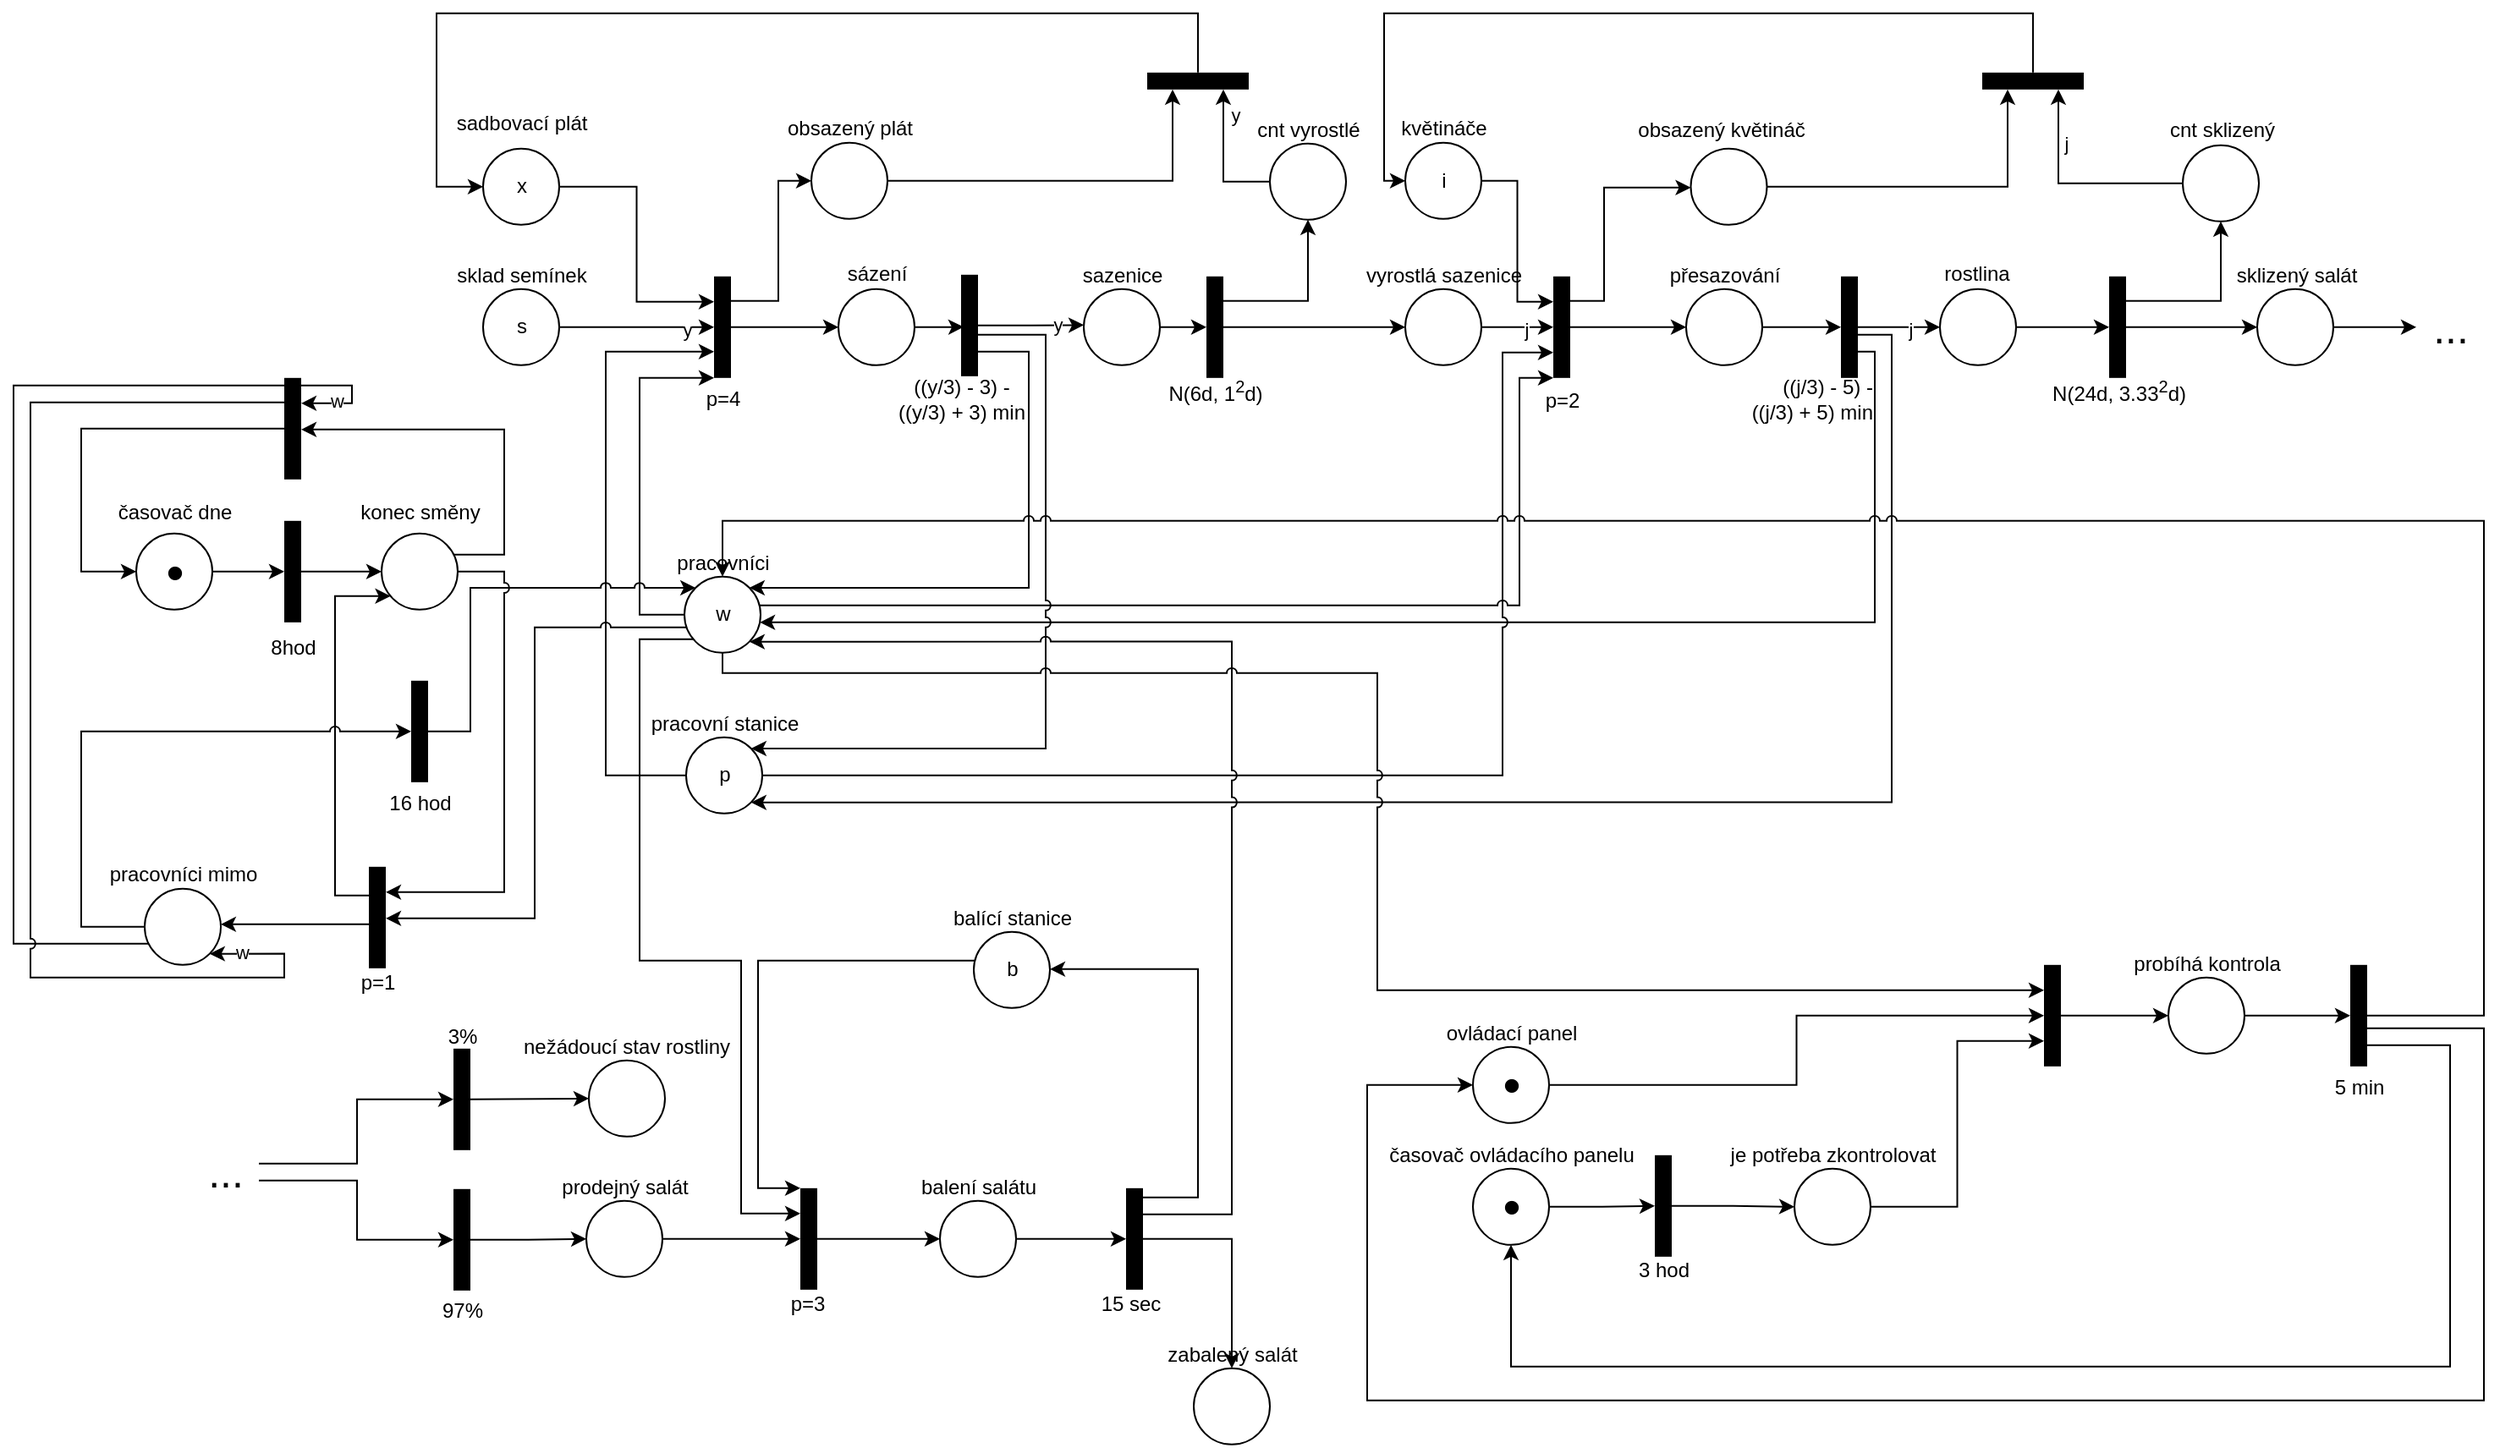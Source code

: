 <mxfile version="24.7.17">
  <diagram name="Page-1" id="SlOQxHc1ZeIWnJ3YO5iF">
    <mxGraphModel dx="1434" dy="844" grid="1" gridSize="10" guides="1" tooltips="1" connect="1" arrows="1" fold="1" page="1" pageScale="1" pageWidth="827" pageHeight="1169" math="0" shadow="0">
      <root>
        <mxCell id="0" />
        <mxCell id="1" parent="0" />
        <mxCell id="0iJL2fDYfF9RaZBV5AV_-18" style="edgeStyle=orthogonalEdgeStyle;rounded=0;orthogonalLoop=1;jettySize=auto;html=1;entryX=0;entryY=0.5;entryDx=0;entryDy=0;" parent="1" source="9cqDlCr2pAgiw4tXtKMy-4" target="0iJL2fDYfF9RaZBV5AV_-17" edge="1">
          <mxGeometry relative="1" as="geometry" />
        </mxCell>
        <mxCell id="0iJL2fDYfF9RaZBV5AV_-23" value="y" style="edgeLabel;html=1;align=center;verticalAlign=middle;resizable=0;points=[];" parent="0iJL2fDYfF9RaZBV5AV_-18" vertex="1" connectable="0">
          <mxGeometry x="-0.13" y="1" relative="1" as="geometry">
            <mxPoint x="35" y="2" as="offset" />
          </mxGeometry>
        </mxCell>
        <mxCell id="vZztJzxUSOSGPUS0iBEc-10" style="edgeStyle=orthogonalEdgeStyle;rounded=0;orthogonalLoop=1;jettySize=auto;html=1;entryX=0;entryY=0.5;entryDx=0;entryDy=0;" parent="1" source="0iJL2fDYfF9RaZBV5AV_-17" target="vZztJzxUSOSGPUS0iBEc-8" edge="1">
          <mxGeometry relative="1" as="geometry">
            <Array as="points">
              <mxPoint x="542" y="331.91" />
              <mxPoint x="542" y="260.91" />
            </Array>
          </mxGeometry>
        </mxCell>
        <mxCell id="5as_wL8MJanAbzhbl14y-26" style="edgeStyle=orthogonalEdgeStyle;rounded=0;orthogonalLoop=1;jettySize=auto;html=1;" parent="1" source="0iJL2fDYfF9RaZBV5AV_-17" target="5as_wL8MJanAbzhbl14y-20" edge="1">
          <mxGeometry relative="1" as="geometry" />
        </mxCell>
        <mxCell id="0iJL2fDYfF9RaZBV5AV_-17" value="" style="rounded=0;whiteSpace=wrap;html=1;strokeColor=none;fillColor=#000000;" parent="1" vertex="1">
          <mxGeometry x="504.0" y="317.41" width="10" height="60" as="geometry" />
        </mxCell>
        <mxCell id="0iJL2fDYfF9RaZBV5AV_-24" style="edgeStyle=orthogonalEdgeStyle;rounded=0;orthogonalLoop=1;jettySize=auto;html=1;entryX=0;entryY=0.25;entryDx=0;entryDy=0;" parent="1" source="0iJL2fDYfF9RaZBV5AV_-21" target="0iJL2fDYfF9RaZBV5AV_-17" edge="1">
          <mxGeometry relative="1" as="geometry" />
        </mxCell>
        <mxCell id="0iJL2fDYfF9RaZBV5AV_-36" style="edgeStyle=orthogonalEdgeStyle;rounded=0;orthogonalLoop=1;jettySize=auto;html=1;entryX=0;entryY=0.5;entryDx=0;entryDy=0;" parent="1" source="0iJL2fDYfF9RaZBV5AV_-31" target="0iJL2fDYfF9RaZBV5AV_-35" edge="1">
          <mxGeometry relative="1" as="geometry" />
        </mxCell>
        <mxCell id="vZztJzxUSOSGPUS0iBEc-70" style="edgeStyle=orthogonalEdgeStyle;rounded=0;orthogonalLoop=1;jettySize=auto;html=1;entryX=0.5;entryY=1;entryDx=0;entryDy=0;" parent="1" source="0iJL2fDYfF9RaZBV5AV_-31" target="vZztJzxUSOSGPUS0iBEc-66" edge="1">
          <mxGeometry relative="1" as="geometry">
            <Array as="points">
              <mxPoint x="855" y="331.91" />
            </Array>
          </mxGeometry>
        </mxCell>
        <mxCell id="0iJL2fDYfF9RaZBV5AV_-31" value="" style="rounded=0;whiteSpace=wrap;html=1;strokeColor=none;fillColor=#000000;" parent="1" vertex="1">
          <mxGeometry x="795" y="317.41" width="10" height="60" as="geometry" />
        </mxCell>
        <mxCell id="0iJL2fDYfF9RaZBV5AV_-34" value="N(6d, 1&lt;sup&gt;2&lt;/sup&gt;d)" style="text;html=1;align=center;verticalAlign=middle;resizable=0;points=[];autosize=1;strokeColor=none;fillColor=none;" parent="1" vertex="1">
          <mxGeometry x="760" y="369.91" width="80" height="30" as="geometry" />
        </mxCell>
        <mxCell id="0iJL2fDYfF9RaZBV5AV_-39" style="edgeStyle=orthogonalEdgeStyle;rounded=0;orthogonalLoop=1;jettySize=auto;html=1;entryX=0;entryY=0.5;entryDx=0;entryDy=0;" parent="1" source="0iJL2fDYfF9RaZBV5AV_-35" target="0iJL2fDYfF9RaZBV5AV_-38" edge="1">
          <mxGeometry relative="1" as="geometry" />
        </mxCell>
        <mxCell id="vZztJzxUSOSGPUS0iBEc-75" value="j" style="edgeLabel;html=1;align=center;verticalAlign=middle;resizable=0;points=[];" parent="0iJL2fDYfF9RaZBV5AV_-39" vertex="1" connectable="0">
          <mxGeometry x="0.142" y="2" relative="1" as="geometry">
            <mxPoint x="2" y="3" as="offset" />
          </mxGeometry>
        </mxCell>
        <mxCell id="5as_wL8MJanAbzhbl14y-39" style="edgeStyle=orthogonalEdgeStyle;rounded=0;orthogonalLoop=1;jettySize=auto;html=1;" parent="1" source="0iJL2fDYfF9RaZBV5AV_-38" target="vZztJzxUSOSGPUS0iBEc-39" edge="1">
          <mxGeometry relative="1" as="geometry">
            <Array as="points">
              <mxPoint x="1030" y="331.91" />
              <mxPoint x="1030" y="264.91" />
            </Array>
          </mxGeometry>
        </mxCell>
        <mxCell id="5as_wL8MJanAbzhbl14y-41" style="edgeStyle=orthogonalEdgeStyle;rounded=0;orthogonalLoop=1;jettySize=auto;html=1;" parent="1" source="0iJL2fDYfF9RaZBV5AV_-38" target="5as_wL8MJanAbzhbl14y-37" edge="1">
          <mxGeometry relative="1" as="geometry" />
        </mxCell>
        <mxCell id="0iJL2fDYfF9RaZBV5AV_-38" value="" style="rounded=0;whiteSpace=wrap;html=1;strokeColor=none;fillColor=#000000;" parent="1" vertex="1">
          <mxGeometry x="1000" y="317.41" width="10" height="60" as="geometry" />
        </mxCell>
        <mxCell id="0iJL2fDYfF9RaZBV5AV_-42" style="edgeStyle=orthogonalEdgeStyle;rounded=0;orthogonalLoop=1;jettySize=auto;html=1;entryX=0;entryY=0.25;entryDx=0;entryDy=0;" parent="1" source="0iJL2fDYfF9RaZBV5AV_-40" target="0iJL2fDYfF9RaZBV5AV_-38" edge="1">
          <mxGeometry relative="1" as="geometry" />
        </mxCell>
        <mxCell id="0iJL2fDYfF9RaZBV5AV_-56" value="" style="group" parent="1" vertex="1" connectable="0">
          <mxGeometry x="900" y="215.41" width="70" height="68" as="geometry" />
        </mxCell>
        <mxCell id="0iJL2fDYfF9RaZBV5AV_-40" value="i" style="ellipse;whiteSpace=wrap;html=1;aspect=fixed;" parent="0iJL2fDYfF9RaZBV5AV_-56" vertex="1">
          <mxGeometry x="12.5" y="23" width="45" height="45" as="geometry" />
        </mxCell>
        <mxCell id="0iJL2fDYfF9RaZBV5AV_-41" value="květináče" style="text;html=1;align=center;verticalAlign=middle;resizable=0;points=[];autosize=1;strokeColor=none;fillColor=none;" parent="0iJL2fDYfF9RaZBV5AV_-56" vertex="1">
          <mxGeometry width="70" height="30" as="geometry" />
        </mxCell>
        <mxCell id="0iJL2fDYfF9RaZBV5AV_-60" value="" style="group" parent="1" vertex="1" connectable="0">
          <mxGeometry x="325" y="301.91" width="130" height="68" as="geometry" />
        </mxCell>
        <mxCell id="9cqDlCr2pAgiw4tXtKMy-4" value="s" style="ellipse;whiteSpace=wrap;html=1;aspect=fixed;" parent="0iJL2fDYfF9RaZBV5AV_-60" vertex="1">
          <mxGeometry x="42.5" y="23" width="45" height="45" as="geometry" />
        </mxCell>
        <mxCell id="0iJL2fDYfF9RaZBV5AV_-15" value="sklad semínek" style="text;html=1;align=center;verticalAlign=middle;resizable=0;points=[];autosize=1;strokeColor=none;fillColor=none;" parent="0iJL2fDYfF9RaZBV5AV_-60" vertex="1">
          <mxGeometry x="15" width="100" height="30" as="geometry" />
        </mxCell>
        <mxCell id="0iJL2fDYfF9RaZBV5AV_-61" value="" style="group" parent="1" vertex="1" connectable="0">
          <mxGeometry x="340" y="211.91" width="100" height="75" as="geometry" />
        </mxCell>
        <mxCell id="0iJL2fDYfF9RaZBV5AV_-21" value="x" style="ellipse;whiteSpace=wrap;html=1;aspect=fixed;" parent="0iJL2fDYfF9RaZBV5AV_-61" vertex="1">
          <mxGeometry x="27.5" y="30" width="45" height="45" as="geometry" />
        </mxCell>
        <mxCell id="0iJL2fDYfF9RaZBV5AV_-22" value="sadbovací plát" style="text;html=1;align=center;verticalAlign=middle;resizable=0;points=[];autosize=1;strokeColor=none;fillColor=none;" parent="0iJL2fDYfF9RaZBV5AV_-61" vertex="1">
          <mxGeometry width="100" height="30" as="geometry" />
        </mxCell>
        <mxCell id="vZztJzxUSOSGPUS0iBEc-7" value="" style="group" parent="1" vertex="1" connectable="0">
          <mxGeometry x="549" y="215.41" width="85" height="68" as="geometry" />
        </mxCell>
        <mxCell id="vZztJzxUSOSGPUS0iBEc-8" value="" style="ellipse;whiteSpace=wrap;html=1;aspect=fixed;" parent="vZztJzxUSOSGPUS0iBEc-7" vertex="1">
          <mxGeometry x="12.5" y="23" width="45" height="45" as="geometry" />
        </mxCell>
        <mxCell id="vZztJzxUSOSGPUS0iBEc-9" value="obsazený plát" style="text;html=1;align=center;verticalAlign=middle;resizable=0;points=[];autosize=1;strokeColor=none;fillColor=none;" parent="vZztJzxUSOSGPUS0iBEc-7" vertex="1">
          <mxGeometry x="-15" width="100" height="30" as="geometry" />
        </mxCell>
        <mxCell id="vZztJzxUSOSGPUS0iBEc-34" style="edgeStyle=orthogonalEdgeStyle;rounded=0;orthogonalLoop=1;jettySize=auto;html=1;entryX=0;entryY=0.5;entryDx=0;entryDy=0;" parent="1" source="vZztJzxUSOSGPUS0iBEc-21" target="0iJL2fDYfF9RaZBV5AV_-21" edge="1">
          <mxGeometry relative="1" as="geometry">
            <Array as="points">
              <mxPoint x="790" y="161.91" />
              <mxPoint x="340" y="161.91" />
              <mxPoint x="340" y="264.91" />
            </Array>
          </mxGeometry>
        </mxCell>
        <mxCell id="vZztJzxUSOSGPUS0iBEc-22" style="edgeStyle=orthogonalEdgeStyle;rounded=0;orthogonalLoop=1;jettySize=auto;html=1;entryX=1;entryY=0.75;entryDx=0;entryDy=0;" parent="1" source="vZztJzxUSOSGPUS0iBEc-8" target="vZztJzxUSOSGPUS0iBEc-21" edge="1">
          <mxGeometry relative="1" as="geometry" />
        </mxCell>
        <mxCell id="vZztJzxUSOSGPUS0iBEc-41" value="" style="group" parent="1" vertex="1" connectable="0">
          <mxGeometry x="1030" y="216.41" width="140" height="70.5" as="geometry" />
        </mxCell>
        <mxCell id="vZztJzxUSOSGPUS0iBEc-40" value="obsazený květináč" style="text;html=1;align=center;verticalAlign=middle;resizable=0;points=[];autosize=1;strokeColor=none;fillColor=none;" parent="vZztJzxUSOSGPUS0iBEc-41" vertex="1">
          <mxGeometry x="8.667" width="120" height="30" as="geometry" />
        </mxCell>
        <mxCell id="vZztJzxUSOSGPUS0iBEc-39" value="" style="ellipse;whiteSpace=wrap;html=1;aspect=fixed;" parent="vZztJzxUSOSGPUS0iBEc-41" vertex="1">
          <mxGeometry x="51.252" y="25.5" width="45" height="45" as="geometry" />
        </mxCell>
        <mxCell id="5as_wL8MJanAbzhbl14y-35" style="edgeStyle=orthogonalEdgeStyle;rounded=0;orthogonalLoop=1;jettySize=auto;html=1;" parent="1" source="vZztJzxUSOSGPUS0iBEc-43" target="0iJL2fDYfF9RaZBV5AV_-40" edge="1">
          <mxGeometry relative="1" as="geometry">
            <Array as="points">
              <mxPoint x="1283" y="161.91" />
              <mxPoint x="900" y="161.91" />
              <mxPoint x="900" y="260.91" />
            </Array>
          </mxGeometry>
        </mxCell>
        <mxCell id="vZztJzxUSOSGPUS0iBEc-43" value="" style="rounded=0;whiteSpace=wrap;html=1;strokeColor=none;fillColor=#000000;rotation=90;" parent="1" vertex="1">
          <mxGeometry x="1278.5" y="171.91" width="10" height="60" as="geometry" />
        </mxCell>
        <mxCell id="vZztJzxUSOSGPUS0iBEc-44" style="edgeStyle=orthogonalEdgeStyle;rounded=0;orthogonalLoop=1;jettySize=auto;html=1;entryX=1;entryY=0.75;entryDx=0;entryDy=0;" parent="1" source="vZztJzxUSOSGPUS0iBEc-39" target="vZztJzxUSOSGPUS0iBEc-43" edge="1">
          <mxGeometry relative="1" as="geometry" />
        </mxCell>
        <mxCell id="vZztJzxUSOSGPUS0iBEc-57" style="edgeStyle=orthogonalEdgeStyle;rounded=0;orthogonalLoop=1;jettySize=auto;html=1;entryX=1;entryY=0.25;entryDx=0;entryDy=0;" parent="1" source="vZztJzxUSOSGPUS0iBEc-54" target="vZztJzxUSOSGPUS0iBEc-43" edge="1">
          <mxGeometry relative="1" as="geometry" />
        </mxCell>
        <mxCell id="vZztJzxUSOSGPUS0iBEc-76" value="j" style="edgeLabel;html=1;align=center;verticalAlign=middle;resizable=0;points=[];" parent="vZztJzxUSOSGPUS0iBEc-57" vertex="1" connectable="0">
          <mxGeometry x="0.478" y="-1" relative="1" as="geometry">
            <mxPoint x="3" y="-2" as="offset" />
          </mxGeometry>
        </mxCell>
        <mxCell id="vZztJzxUSOSGPUS0iBEc-60" value="" style="group" parent="1" vertex="1" connectable="0">
          <mxGeometry x="620" y="185.41" width="90" height="35" as="geometry" />
        </mxCell>
        <mxCell id="vZztJzxUSOSGPUS0iBEc-21" value="" style="rounded=0;whiteSpace=wrap;html=1;strokeColor=none;fillColor=#000000;rotation=90;" parent="vZztJzxUSOSGPUS0iBEc-60" vertex="1">
          <mxGeometry x="165" y="-13.5" width="10" height="60" as="geometry" />
        </mxCell>
        <mxCell id="vZztJzxUSOSGPUS0iBEc-65" value="" style="group" parent="1" vertex="1" connectable="0">
          <mxGeometry x="820" y="215.91" width="85" height="68" as="geometry" />
        </mxCell>
        <mxCell id="vZztJzxUSOSGPUS0iBEc-66" value="" style="ellipse;whiteSpace=wrap;html=1;aspect=fixed;" parent="vZztJzxUSOSGPUS0iBEc-65" vertex="1">
          <mxGeometry x="12.5" y="23" width="45" height="45" as="geometry" />
        </mxCell>
        <mxCell id="vZztJzxUSOSGPUS0iBEc-67" value="cnt vyrostlé" style="text;html=1;align=center;verticalAlign=middle;resizable=0;points=[];autosize=1;strokeColor=none;fillColor=none;" parent="vZztJzxUSOSGPUS0iBEc-65" vertex="1">
          <mxGeometry x="-5" width="80" height="30" as="geometry" />
        </mxCell>
        <mxCell id="vZztJzxUSOSGPUS0iBEc-71" style="edgeStyle=orthogonalEdgeStyle;rounded=0;orthogonalLoop=1;jettySize=auto;html=1;entryX=1;entryY=0.25;entryDx=0;entryDy=0;" parent="1" source="vZztJzxUSOSGPUS0iBEc-66" target="vZztJzxUSOSGPUS0iBEc-21" edge="1">
          <mxGeometry relative="1" as="geometry" />
        </mxCell>
        <mxCell id="vZztJzxUSOSGPUS0iBEc-72" value="y" style="edgeLabel;html=1;align=center;verticalAlign=middle;resizable=0;points=[];" parent="vZztJzxUSOSGPUS0iBEc-71" vertex="1" connectable="0">
          <mxGeometry x="0.582" relative="1" as="geometry">
            <mxPoint x="7" y="-2" as="offset" />
          </mxGeometry>
        </mxCell>
        <mxCell id="5as_wL8MJanAbzhbl14y-1" value="" style="group" parent="1" vertex="1" connectable="0">
          <mxGeometry x="469" y="471.91" width="80" height="68" as="geometry" />
        </mxCell>
        <mxCell id="5as_wL8MJanAbzhbl14y-2" value="w" style="ellipse;whiteSpace=wrap;html=1;aspect=fixed;" parent="5as_wL8MJanAbzhbl14y-1" vertex="1">
          <mxGeometry x="17.5" y="23" width="45" height="45" as="geometry" />
        </mxCell>
        <mxCell id="5as_wL8MJanAbzhbl14y-3" value="pracovníci" style="text;html=1;align=center;verticalAlign=middle;resizable=0;points=[];autosize=1;strokeColor=none;fillColor=none;" parent="5as_wL8MJanAbzhbl14y-1" vertex="1">
          <mxGeometry width="80" height="30" as="geometry" />
        </mxCell>
        <mxCell id="5as_wL8MJanAbzhbl14y-6" value="p=2" style="text;html=1;align=center;verticalAlign=middle;resizable=0;points=[];autosize=1;strokeColor=none;fillColor=none;" parent="1" vertex="1">
          <mxGeometry x="985" y="375.91" width="40" height="30" as="geometry" />
        </mxCell>
        <mxCell id="5as_wL8MJanAbzhbl14y-15" value="" style="group" parent="1" vertex="1" connectable="0">
          <mxGeometry x="710" y="301.91" width="85" height="68" as="geometry" />
        </mxCell>
        <mxCell id="5as_wL8MJanAbzhbl14y-16" value="" style="ellipse;whiteSpace=wrap;html=1;aspect=fixed;" parent="5as_wL8MJanAbzhbl14y-15" vertex="1">
          <mxGeometry x="12.5" y="23" width="45" height="45" as="geometry" />
        </mxCell>
        <mxCell id="5as_wL8MJanAbzhbl14y-17" value="sazenice" style="text;html=1;align=center;verticalAlign=middle;resizable=0;points=[];autosize=1;strokeColor=none;fillColor=none;" parent="5as_wL8MJanAbzhbl14y-15" vertex="1">
          <mxGeometry width="70" height="30" as="geometry" />
        </mxCell>
        <mxCell id="5as_wL8MJanAbzhbl14y-18" style="edgeStyle=orthogonalEdgeStyle;rounded=0;orthogonalLoop=1;jettySize=auto;html=1;" parent="1" source="5as_wL8MJanAbzhbl14y-16" target="0iJL2fDYfF9RaZBV5AV_-31" edge="1">
          <mxGeometry relative="1" as="geometry" />
        </mxCell>
        <mxCell id="5as_wL8MJanAbzhbl14y-27" style="edgeStyle=orthogonalEdgeStyle;rounded=0;orthogonalLoop=1;jettySize=auto;html=1;entryX=1;entryY=0;entryDx=0;entryDy=0;jumpStyle=arc;" parent="1" source="5as_wL8MJanAbzhbl14y-22" target="5as_wL8MJanAbzhbl14y-2" edge="1">
          <mxGeometry relative="1" as="geometry">
            <Array as="points">
              <mxPoint x="690" y="361.91" />
              <mxPoint x="690" y="501.91" />
            </Array>
          </mxGeometry>
        </mxCell>
        <mxCell id="5as_wL8MJanAbzhbl14y-29" style="edgeStyle=orthogonalEdgeStyle;rounded=0;orthogonalLoop=1;jettySize=auto;html=1;entryX=0.001;entryY=0.472;entryDx=0;entryDy=0;entryPerimeter=0;" parent="1" source="5as_wL8MJanAbzhbl14y-22" target="5as_wL8MJanAbzhbl14y-16" edge="1">
          <mxGeometry relative="1" as="geometry" />
        </mxCell>
        <mxCell id="5as_wL8MJanAbzhbl14y-32" value="y" style="edgeLabel;html=1;align=center;verticalAlign=middle;resizable=0;points=[];" parent="5as_wL8MJanAbzhbl14y-29" vertex="1" connectable="0">
          <mxGeometry x="0.238" relative="1" as="geometry">
            <mxPoint x="8" as="offset" />
          </mxGeometry>
        </mxCell>
        <mxCell id="0iJL2fDYfF9RaZBV5AV_-52" style="edgeStyle=orthogonalEdgeStyle;rounded=0;orthogonalLoop=1;jettySize=auto;html=1;entryX=0;entryY=0.5;entryDx=0;entryDy=0;" parent="1" source="0iJL2fDYfF9RaZBV5AV_-45" target="0iJL2fDYfF9RaZBV5AV_-50" edge="1">
          <mxGeometry relative="1" as="geometry" />
        </mxCell>
        <mxCell id="0iJL2fDYfF9RaZBV5AV_-53" style="edgeStyle=orthogonalEdgeStyle;rounded=0;orthogonalLoop=1;jettySize=auto;html=1;entryX=0;entryY=0.5;entryDx=0;entryDy=0;" parent="1" source="0iJL2fDYfF9RaZBV5AV_-50" target="0iJL2fDYfF9RaZBV5AV_-49" edge="1">
          <mxGeometry relative="1" as="geometry" />
        </mxCell>
        <mxCell id="vZztJzxUSOSGPUS0iBEc-73" style="edgeStyle=orthogonalEdgeStyle;rounded=0;orthogonalLoop=1;jettySize=auto;html=1;" parent="1" source="0iJL2fDYfF9RaZBV5AV_-50" target="vZztJzxUSOSGPUS0iBEc-54" edge="1">
          <mxGeometry relative="1" as="geometry">
            <Array as="points">
              <mxPoint x="1394.5" y="331.91" />
            </Array>
          </mxGeometry>
        </mxCell>
        <mxCell id="0iJL2fDYfF9RaZBV5AV_-50" value="" style="rounded=0;whiteSpace=wrap;html=1;strokeColor=none;fillColor=#000000;" parent="1" vertex="1">
          <mxGeometry x="1328.5" y="317.41" width="10" height="60" as="geometry" />
        </mxCell>
        <mxCell id="0iJL2fDYfF9RaZBV5AV_-54" value="N(24d, 3.33&lt;sup&gt;2&lt;/sup&gt;d)" style="text;html=1;align=center;verticalAlign=middle;resizable=0;points=[];autosize=1;strokeColor=none;fillColor=none;" parent="1" vertex="1">
          <mxGeometry x="1283.5" y="369.91" width="100" height="30" as="geometry" />
        </mxCell>
        <mxCell id="0iJL2fDYfF9RaZBV5AV_-57" value="" style="group" parent="1" vertex="1" connectable="0">
          <mxGeometry x="1220" y="300.91" width="60" height="69" as="geometry" />
        </mxCell>
        <mxCell id="0iJL2fDYfF9RaZBV5AV_-45" value="" style="ellipse;whiteSpace=wrap;html=1;aspect=fixed;" parent="0iJL2fDYfF9RaZBV5AV_-57" vertex="1">
          <mxGeometry x="8.5" y="24" width="45" height="45" as="geometry" />
        </mxCell>
        <mxCell id="0iJL2fDYfF9RaZBV5AV_-48" value="rostlina" style="text;html=1;align=center;verticalAlign=middle;resizable=0;points=[];autosize=1;strokeColor=none;fillColor=none;" parent="0iJL2fDYfF9RaZBV5AV_-57" vertex="1">
          <mxGeometry width="60" height="30" as="geometry" />
        </mxCell>
        <mxCell id="0iJL2fDYfF9RaZBV5AV_-58" value="" style="group" parent="1" vertex="1" connectable="0">
          <mxGeometry x="1398.5" y="301.91" width="85" height="68" as="geometry" />
        </mxCell>
        <mxCell id="5as_wL8MJanAbzhbl14y-62" style="edgeStyle=orthogonalEdgeStyle;rounded=0;orthogonalLoop=1;jettySize=auto;html=1;" parent="0iJL2fDYfF9RaZBV5AV_-58" source="0iJL2fDYfF9RaZBV5AV_-49" edge="1">
          <mxGeometry relative="1" as="geometry">
            <mxPoint x="111.5" y="45.5" as="targetPoint" />
          </mxGeometry>
        </mxCell>
        <mxCell id="0iJL2fDYfF9RaZBV5AV_-49" value="" style="ellipse;whiteSpace=wrap;html=1;aspect=fixed;" parent="0iJL2fDYfF9RaZBV5AV_-58" vertex="1">
          <mxGeometry x="17.5" y="23" width="45" height="45" as="geometry" />
        </mxCell>
        <mxCell id="0iJL2fDYfF9RaZBV5AV_-51" value="sklizený salát" style="text;html=1;align=center;verticalAlign=middle;resizable=0;points=[];autosize=1;strokeColor=none;fillColor=none;" parent="0iJL2fDYfF9RaZBV5AV_-58" vertex="1">
          <mxGeometry x="-5" width="90" height="30" as="geometry" />
        </mxCell>
        <mxCell id="0iJL2fDYfF9RaZBV5AV_-83" style="edgeStyle=orthogonalEdgeStyle;rounded=0;orthogonalLoop=1;jettySize=auto;html=1;entryX=0;entryY=0.5;entryDx=0;entryDy=0;jumpStyle=arc;" parent="1" source="0iJL2fDYfF9RaZBV5AV_-72" target="0iJL2fDYfF9RaZBV5AV_-81" edge="1">
          <mxGeometry relative="1" as="geometry" />
        </mxCell>
        <mxCell id="0iJL2fDYfF9RaZBV5AV_-72" value="" style="rounded=0;whiteSpace=wrap;html=1;strokeColor=none;fillColor=#000000;" parent="1" vertex="1">
          <mxGeometry x="350" y="773.91" width="10" height="60" as="geometry" />
        </mxCell>
        <mxCell id="0iJL2fDYfF9RaZBV5AV_-87" style="edgeStyle=orthogonalEdgeStyle;rounded=0;orthogonalLoop=1;jettySize=auto;html=1;entryX=0;entryY=0.5;entryDx=0;entryDy=0;" parent="1" source="0iJL2fDYfF9RaZBV5AV_-73" target="0iJL2fDYfF9RaZBV5AV_-85" edge="1">
          <mxGeometry relative="1" as="geometry" />
        </mxCell>
        <mxCell id="0iJL2fDYfF9RaZBV5AV_-73" value="" style="rounded=0;whiteSpace=wrap;html=1;strokeColor=none;fillColor=#000000;" parent="1" vertex="1">
          <mxGeometry x="350" y="856.91" width="10" height="60" as="geometry" />
        </mxCell>
        <mxCell id="0iJL2fDYfF9RaZBV5AV_-76" value="3%" style="text;html=1;align=center;verticalAlign=middle;resizable=0;points=[];autosize=1;strokeColor=none;fillColor=none;" parent="1" vertex="1">
          <mxGeometry x="335" y="751.91" width="40" height="30" as="geometry" />
        </mxCell>
        <mxCell id="0iJL2fDYfF9RaZBV5AV_-77" value="97%" style="text;html=1;align=center;verticalAlign=middle;resizable=0;points=[];autosize=1;strokeColor=none;fillColor=none;" parent="1" vertex="1">
          <mxGeometry x="330" y="913.91" width="50" height="30" as="geometry" />
        </mxCell>
        <mxCell id="0iJL2fDYfF9RaZBV5AV_-80" value="" style="group" parent="1" vertex="1" connectable="0">
          <mxGeometry x="375" y="757.91" width="155" height="68" as="geometry" />
        </mxCell>
        <mxCell id="0iJL2fDYfF9RaZBV5AV_-81" value="" style="ellipse;whiteSpace=wrap;html=1;aspect=fixed;" parent="0iJL2fDYfF9RaZBV5AV_-80" vertex="1">
          <mxGeometry x="54.997" y="23" width="45" height="45" as="geometry" />
        </mxCell>
        <mxCell id="0iJL2fDYfF9RaZBV5AV_-82" value="nežádoucí stav rostliny" style="text;html=1;align=center;verticalAlign=middle;resizable=0;points=[];autosize=1;strokeColor=none;fillColor=none;" parent="0iJL2fDYfF9RaZBV5AV_-80" vertex="1">
          <mxGeometry x="2.496" width="150" height="30" as="geometry" />
        </mxCell>
        <mxCell id="0iJL2fDYfF9RaZBV5AV_-84" value="" style="group" parent="1" vertex="1" connectable="0">
          <mxGeometry x="411" y="840.91" width="90" height="68" as="geometry" />
        </mxCell>
        <mxCell id="0iJL2fDYfF9RaZBV5AV_-85" value="" style="ellipse;whiteSpace=wrap;html=1;aspect=fixed;" parent="0iJL2fDYfF9RaZBV5AV_-84" vertex="1">
          <mxGeometry x="17.5" y="23" width="45" height="45" as="geometry" />
        </mxCell>
        <mxCell id="0iJL2fDYfF9RaZBV5AV_-86" value="prodejný salát" style="text;html=1;align=center;verticalAlign=middle;resizable=0;points=[];autosize=1;strokeColor=none;fillColor=none;" parent="0iJL2fDYfF9RaZBV5AV_-84" vertex="1">
          <mxGeometry x="-10" width="100" height="30" as="geometry" />
        </mxCell>
        <mxCell id="5as_wL8MJanAbzhbl14y-76" style="edgeStyle=orthogonalEdgeStyle;rounded=0;orthogonalLoop=1;jettySize=auto;html=1;" parent="1" source="0iJL2fDYfF9RaZBV5AV_-89" target="5as_wL8MJanAbzhbl14y-74" edge="1">
          <mxGeometry relative="1" as="geometry" />
        </mxCell>
        <mxCell id="0iJL2fDYfF9RaZBV5AV_-89" value="" style="rounded=0;whiteSpace=wrap;html=1;strokeColor=none;fillColor=#000000;" parent="1" vertex="1">
          <mxGeometry x="555" y="856.41" width="10" height="60" as="geometry" />
        </mxCell>
        <mxCell id="0iJL2fDYfF9RaZBV5AV_-90" style="edgeStyle=orthogonalEdgeStyle;rounded=0;orthogonalLoop=1;jettySize=auto;html=1;entryX=0;entryY=0.5;entryDx=0;entryDy=0;" parent="1" source="0iJL2fDYfF9RaZBV5AV_-85" target="0iJL2fDYfF9RaZBV5AV_-89" edge="1">
          <mxGeometry relative="1" as="geometry" />
        </mxCell>
        <mxCell id="5as_wL8MJanAbzhbl14y-40" value="" style="group" parent="1" vertex="1" connectable="0">
          <mxGeometry x="1056" y="301.91" width="90" height="68" as="geometry" />
        </mxCell>
        <mxCell id="5as_wL8MJanAbzhbl14y-37" value="" style="ellipse;whiteSpace=wrap;html=1;aspect=fixed;" parent="5as_wL8MJanAbzhbl14y-40" vertex="1">
          <mxGeometry x="22.5" y="23" width="45" height="45" as="geometry" />
        </mxCell>
        <mxCell id="5as_wL8MJanAbzhbl14y-38" value="přesazování" style="text;html=1;align=center;verticalAlign=middle;resizable=0;points=[];autosize=1;strokeColor=none;fillColor=none;" parent="5as_wL8MJanAbzhbl14y-40" vertex="1">
          <mxGeometry width="90" height="30" as="geometry" />
        </mxCell>
        <mxCell id="5as_wL8MJanAbzhbl14y-47" style="edgeStyle=orthogonalEdgeStyle;rounded=0;orthogonalLoop=1;jettySize=auto;html=1;" parent="1" source="5as_wL8MJanAbzhbl14y-43" target="0iJL2fDYfF9RaZBV5AV_-45" edge="1">
          <mxGeometry relative="1" as="geometry" />
        </mxCell>
        <mxCell id="5as_wL8MJanAbzhbl14y-49" value="j" style="edgeLabel;html=1;align=center;verticalAlign=middle;resizable=0;points=[];" parent="5as_wL8MJanAbzhbl14y-47" vertex="1" connectable="0">
          <mxGeometry x="0.203" relative="1" as="geometry">
            <mxPoint x="2" y="1" as="offset" />
          </mxGeometry>
        </mxCell>
        <mxCell id="5as_wL8MJanAbzhbl14y-48" style="edgeStyle=orthogonalEdgeStyle;rounded=0;orthogonalLoop=1;jettySize=auto;html=1;jumpStyle=arc;" parent="1" source="5as_wL8MJanAbzhbl14y-43" target="5as_wL8MJanAbzhbl14y-2" edge="1">
          <mxGeometry relative="1" as="geometry">
            <Array as="points">
              <mxPoint x="1190" y="361.91" />
              <mxPoint x="1190" y="521.91" />
            </Array>
          </mxGeometry>
        </mxCell>
        <mxCell id="5as_wL8MJanAbzhbl14y-60" style="edgeStyle=orthogonalEdgeStyle;rounded=0;orthogonalLoop=1;jettySize=auto;html=1;entryX=1;entryY=1;entryDx=0;entryDy=0;jumpStyle=arc;" parent="1" source="5as_wL8MJanAbzhbl14y-43" target="5as_wL8MJanAbzhbl14y-51" edge="1">
          <mxGeometry relative="1" as="geometry">
            <Array as="points">
              <mxPoint x="1200" y="351.91" />
              <mxPoint x="1200" y="627.91" />
            </Array>
          </mxGeometry>
        </mxCell>
        <mxCell id="5as_wL8MJanAbzhbl14y-43" value="" style="rounded=0;whiteSpace=wrap;html=1;strokeColor=none;fillColor=#000000;" parent="1" vertex="1">
          <mxGeometry x="1170" y="317.41" width="10" height="60" as="geometry" />
        </mxCell>
        <mxCell id="5as_wL8MJanAbzhbl14y-46" style="edgeStyle=orthogonalEdgeStyle;rounded=0;orthogonalLoop=1;jettySize=auto;html=1;" parent="1" source="5as_wL8MJanAbzhbl14y-37" target="5as_wL8MJanAbzhbl14y-43" edge="1">
          <mxGeometry relative="1" as="geometry" />
        </mxCell>
        <mxCell id="5as_wL8MJanAbzhbl14y-50" value="" style="group" parent="1" vertex="1" connectable="0">
          <mxGeometry x="470" y="566.91" width="95" height="68" as="geometry" />
        </mxCell>
        <mxCell id="5as_wL8MJanAbzhbl14y-51" value="p" style="ellipse;whiteSpace=wrap;html=1;aspect=fixed;" parent="5as_wL8MJanAbzhbl14y-50" vertex="1">
          <mxGeometry x="17.5" y="23" width="45" height="45" as="geometry" />
        </mxCell>
        <mxCell id="5as_wL8MJanAbzhbl14y-52" value="pracovní stanice" style="text;html=1;align=center;verticalAlign=middle;resizable=0;points=[];autosize=1;strokeColor=none;fillColor=none;" parent="5as_wL8MJanAbzhbl14y-50" vertex="1">
          <mxGeometry x="-15" width="110" height="30" as="geometry" />
        </mxCell>
        <mxCell id="5as_wL8MJanAbzhbl14y-54" style="edgeStyle=orthogonalEdgeStyle;rounded=0;orthogonalLoop=1;jettySize=auto;html=1;entryX=0;entryY=0.75;entryDx=0;entryDy=0;" parent="1" source="5as_wL8MJanAbzhbl14y-51" target="0iJL2fDYfF9RaZBV5AV_-17" edge="1">
          <mxGeometry relative="1" as="geometry">
            <Array as="points">
              <mxPoint x="440" y="612.91" />
              <mxPoint x="440" y="361.91" />
              <mxPoint x="504.0" y="361.91" />
            </Array>
          </mxGeometry>
        </mxCell>
        <mxCell id="5as_wL8MJanAbzhbl14y-55" style="edgeStyle=orthogonalEdgeStyle;rounded=0;orthogonalLoop=1;jettySize=auto;html=1;entryX=0;entryY=1;entryDx=0;entryDy=0;" parent="1" source="5as_wL8MJanAbzhbl14y-2" target="0iJL2fDYfF9RaZBV5AV_-17" edge="1">
          <mxGeometry relative="1" as="geometry">
            <Array as="points">
              <mxPoint x="460" y="517.91" />
              <mxPoint x="460" y="377.91" />
            </Array>
          </mxGeometry>
        </mxCell>
        <mxCell id="5as_wL8MJanAbzhbl14y-57" style="edgeStyle=orthogonalEdgeStyle;rounded=0;orthogonalLoop=1;jettySize=auto;html=1;entryX=0;entryY=0.75;entryDx=0;entryDy=0;jumpStyle=arc;" parent="1" source="5as_wL8MJanAbzhbl14y-51" target="0iJL2fDYfF9RaZBV5AV_-38" edge="1">
          <mxGeometry relative="1" as="geometry">
            <Array as="points">
              <mxPoint x="970" y="611.91" />
              <mxPoint x="970" y="361.91" />
            </Array>
          </mxGeometry>
        </mxCell>
        <mxCell id="5as_wL8MJanAbzhbl14y-58" style="edgeStyle=orthogonalEdgeStyle;rounded=0;orthogonalLoop=1;jettySize=auto;html=1;entryX=0;entryY=1;entryDx=0;entryDy=0;jumpStyle=arc;" parent="1" source="5as_wL8MJanAbzhbl14y-2" target="0iJL2fDYfF9RaZBV5AV_-38" edge="1">
          <mxGeometry relative="1" as="geometry">
            <Array as="points">
              <mxPoint x="980" y="511.91" />
              <mxPoint x="980" y="377.91" />
            </Array>
          </mxGeometry>
        </mxCell>
        <mxCell id="5as_wL8MJanAbzhbl14y-59" style="edgeStyle=orthogonalEdgeStyle;rounded=0;orthogonalLoop=1;jettySize=auto;html=1;entryX=1;entryY=0;entryDx=0;entryDy=0;jumpStyle=arc;" parent="1" source="5as_wL8MJanAbzhbl14y-22" target="5as_wL8MJanAbzhbl14y-51" edge="1">
          <mxGeometry relative="1" as="geometry">
            <Array as="points">
              <mxPoint x="700" y="351.91" />
              <mxPoint x="700" y="596.91" />
            </Array>
          </mxGeometry>
        </mxCell>
        <mxCell id="5as_wL8MJanAbzhbl14y-63" value="&lt;font style=&quot;font-size: 25px;&quot;&gt;...&lt;/font&gt;" style="text;html=1;align=center;verticalAlign=middle;resizable=0;points=[];autosize=1;strokeColor=none;fillColor=none;" parent="1" vertex="1">
          <mxGeometry x="1510" y="327.41" width="40" height="40" as="geometry" />
        </mxCell>
        <mxCell id="5as_wL8MJanAbzhbl14y-65" style="edgeStyle=orthogonalEdgeStyle;rounded=0;orthogonalLoop=1;jettySize=auto;html=1;entryX=0;entryY=0.5;entryDx=0;entryDy=0;" parent="1" source="5as_wL8MJanAbzhbl14y-64" target="0iJL2fDYfF9RaZBV5AV_-72" edge="1">
          <mxGeometry relative="1" as="geometry">
            <Array as="points">
              <mxPoint x="293" y="841.91" />
              <mxPoint x="293" y="803.91" />
            </Array>
          </mxGeometry>
        </mxCell>
        <mxCell id="5as_wL8MJanAbzhbl14y-66" style="edgeStyle=orthogonalEdgeStyle;rounded=0;orthogonalLoop=1;jettySize=auto;html=1;" parent="1" source="5as_wL8MJanAbzhbl14y-64" target="0iJL2fDYfF9RaZBV5AV_-73" edge="1">
          <mxGeometry relative="1" as="geometry">
            <Array as="points">
              <mxPoint x="293" y="851.91" />
              <mxPoint x="293" y="886.91" />
            </Array>
          </mxGeometry>
        </mxCell>
        <mxCell id="5as_wL8MJanAbzhbl14y-64" value="&lt;font style=&quot;font-size: 25px;&quot;&gt;...&lt;/font&gt;" style="text;html=1;align=center;verticalAlign=middle;resizable=0;points=[];autosize=1;strokeColor=none;fillColor=none;" parent="1" vertex="1">
          <mxGeometry x="195" y="825.91" width="40" height="40" as="geometry" />
        </mxCell>
        <mxCell id="5as_wL8MJanAbzhbl14y-67" value="" style="group" parent="1" vertex="1" connectable="0">
          <mxGeometry x="640" y="681.91" width="95" height="68" as="geometry" />
        </mxCell>
        <mxCell id="5as_wL8MJanAbzhbl14y-68" value="b" style="ellipse;whiteSpace=wrap;html=1;aspect=fixed;" parent="5as_wL8MJanAbzhbl14y-67" vertex="1">
          <mxGeometry x="17.5" y="23" width="45" height="45" as="geometry" />
        </mxCell>
        <mxCell id="5as_wL8MJanAbzhbl14y-69" value="balící stanice" style="text;html=1;align=center;verticalAlign=middle;resizable=0;points=[];autosize=1;strokeColor=none;fillColor=none;" parent="5as_wL8MJanAbzhbl14y-67" vertex="1">
          <mxGeometry x="-5" width="90" height="30" as="geometry" />
        </mxCell>
        <mxCell id="5as_wL8MJanAbzhbl14y-70" value="&lt;span style=&quot;text-align: center;&quot;&gt;((j/3) - 5) -&lt;/span&gt;&lt;br style=&quot;text-align: center;&quot;&gt;&lt;span style=&quot;text-align: center;&quot;&gt;((j/3) + 5) min&lt;/span&gt;" style="text;html=1;align=right;verticalAlign=middle;resizable=0;points=[];autosize=1;strokeColor=none;fillColor=none;" parent="1" vertex="1">
          <mxGeometry x="1090" y="369.91" width="100" height="40" as="geometry" />
        </mxCell>
        <mxCell id="5as_wL8MJanAbzhbl14y-71" style="edgeStyle=orthogonalEdgeStyle;rounded=0;orthogonalLoop=1;jettySize=auto;html=1;entryX=0;entryY=0.25;entryDx=0;entryDy=0;" parent="1" source="5as_wL8MJanAbzhbl14y-2" target="0iJL2fDYfF9RaZBV5AV_-89" edge="1">
          <mxGeometry relative="1" as="geometry">
            <Array as="points">
              <mxPoint x="460" y="531.91" />
              <mxPoint x="460" y="721.91" />
              <mxPoint x="520" y="721.91" />
              <mxPoint x="520" y="871.91" />
            </Array>
          </mxGeometry>
        </mxCell>
        <mxCell id="5as_wL8MJanAbzhbl14y-72" style="edgeStyle=orthogonalEdgeStyle;rounded=0;orthogonalLoop=1;jettySize=auto;html=1;entryX=0;entryY=0;entryDx=0;entryDy=0;" parent="1" source="5as_wL8MJanAbzhbl14y-68" target="0iJL2fDYfF9RaZBV5AV_-89" edge="1">
          <mxGeometry relative="1" as="geometry">
            <Array as="points">
              <mxPoint x="530" y="721.91" />
              <mxPoint x="530" y="856.91" />
            </Array>
          </mxGeometry>
        </mxCell>
        <mxCell id="5as_wL8MJanAbzhbl14y-73" value="" style="group" parent="1" vertex="1" connectable="0">
          <mxGeometry x="620" y="840.91" width="90" height="68" as="geometry" />
        </mxCell>
        <mxCell id="5as_wL8MJanAbzhbl14y-74" value="" style="ellipse;whiteSpace=wrap;html=1;aspect=fixed;" parent="5as_wL8MJanAbzhbl14y-73" vertex="1">
          <mxGeometry x="17.5" y="23" width="45" height="45" as="geometry" />
        </mxCell>
        <mxCell id="5as_wL8MJanAbzhbl14y-75" value="balení salátu" style="text;html=1;align=center;verticalAlign=middle;resizable=0;points=[];autosize=1;strokeColor=none;fillColor=none;" parent="5as_wL8MJanAbzhbl14y-73" vertex="1">
          <mxGeometry x="-5" width="90" height="30" as="geometry" />
        </mxCell>
        <mxCell id="5as_wL8MJanAbzhbl14y-81" style="edgeStyle=orthogonalEdgeStyle;rounded=0;orthogonalLoop=1;jettySize=auto;html=1;" parent="1" source="5as_wL8MJanAbzhbl14y-78" target="5as_wL8MJanAbzhbl14y-68" edge="1">
          <mxGeometry relative="1" as="geometry">
            <Array as="points">
              <mxPoint x="790" y="861.91" />
              <mxPoint x="790" y="726.91" />
            </Array>
          </mxGeometry>
        </mxCell>
        <mxCell id="5as_wL8MJanAbzhbl14y-82" style="edgeStyle=orthogonalEdgeStyle;rounded=0;orthogonalLoop=1;jettySize=auto;html=1;entryX=1;entryY=1;entryDx=0;entryDy=0;jumpStyle=arc;" parent="1" source="5as_wL8MJanAbzhbl14y-78" target="5as_wL8MJanAbzhbl14y-2" edge="1">
          <mxGeometry relative="1" as="geometry">
            <Array as="points">
              <mxPoint x="810" y="871.91" />
              <mxPoint x="810" y="532.91" />
            </Array>
          </mxGeometry>
        </mxCell>
        <mxCell id="5as_wL8MJanAbzhbl14y-90" style="edgeStyle=orthogonalEdgeStyle;rounded=0;orthogonalLoop=1;jettySize=auto;html=1;" parent="1" source="5as_wL8MJanAbzhbl14y-78" target="5as_wL8MJanAbzhbl14y-87" edge="1">
          <mxGeometry relative="1" as="geometry" />
        </mxCell>
        <mxCell id="5as_wL8MJanAbzhbl14y-78" value="" style="rounded=0;whiteSpace=wrap;html=1;strokeColor=none;fillColor=#000000;" parent="1" vertex="1">
          <mxGeometry x="747.5" y="856.41" width="10" height="60" as="geometry" />
        </mxCell>
        <mxCell id="5as_wL8MJanAbzhbl14y-79" style="edgeStyle=orthogonalEdgeStyle;rounded=0;orthogonalLoop=1;jettySize=auto;html=1;" parent="1" source="5as_wL8MJanAbzhbl14y-74" target="5as_wL8MJanAbzhbl14y-78" edge="1">
          <mxGeometry relative="1" as="geometry" />
        </mxCell>
        <mxCell id="5as_wL8MJanAbzhbl14y-80" value="15 sec" style="text;html=1;align=center;verticalAlign=middle;resizable=0;points=[];autosize=1;strokeColor=none;fillColor=none;" parent="1" vertex="1">
          <mxGeometry x="720" y="909.91" width="60" height="30" as="geometry" />
        </mxCell>
        <mxCell id="5as_wL8MJanAbzhbl14y-83" value="" style="group" parent="1" vertex="1" connectable="0">
          <mxGeometry x="1349.5" y="215.91" width="90" height="69" as="geometry" />
        </mxCell>
        <mxCell id="vZztJzxUSOSGPUS0iBEc-54" value="" style="ellipse;whiteSpace=wrap;html=1;aspect=fixed;" parent="5as_wL8MJanAbzhbl14y-83" vertex="1">
          <mxGeometry x="22.5" y="24" width="45" height="45" as="geometry" />
        </mxCell>
        <mxCell id="vZztJzxUSOSGPUS0iBEc-55" value="cnt sklizený" style="text;html=1;align=center;verticalAlign=middle;resizable=0;points=[];autosize=1;strokeColor=none;fillColor=none;" parent="5as_wL8MJanAbzhbl14y-83" vertex="1">
          <mxGeometry width="90" height="30" as="geometry" />
        </mxCell>
        <mxCell id="5as_wL8MJanAbzhbl14y-84" value="" style="group" parent="1" vertex="1" connectable="0">
          <mxGeometry x="875" y="301.91" width="120" height="68" as="geometry" />
        </mxCell>
        <mxCell id="0iJL2fDYfF9RaZBV5AV_-35" value="" style="ellipse;whiteSpace=wrap;html=1;aspect=fixed;" parent="5as_wL8MJanAbzhbl14y-84" vertex="1">
          <mxGeometry x="37.5" y="23" width="45" height="45" as="geometry" />
        </mxCell>
        <mxCell id="0iJL2fDYfF9RaZBV5AV_-37" value="vyrostlá sazenice" style="text;html=1;align=center;verticalAlign=middle;resizable=0;points=[];autosize=1;strokeColor=none;fillColor=none;" parent="5as_wL8MJanAbzhbl14y-84" vertex="1">
          <mxGeometry width="120" height="30" as="geometry" />
        </mxCell>
        <mxCell id="5as_wL8MJanAbzhbl14y-22" value="" style="rounded=0;whiteSpace=wrap;html=1;strokeColor=none;fillColor=#000000;" parent="1" vertex="1">
          <mxGeometry x="650" y="316.41" width="10" height="60" as="geometry" />
        </mxCell>
        <mxCell id="5as_wL8MJanAbzhbl14y-30" style="edgeStyle=orthogonalEdgeStyle;rounded=0;orthogonalLoop=1;jettySize=auto;html=1;entryX=0.15;entryY=0.514;entryDx=0;entryDy=0;entryPerimeter=0;" parent="1" source="5as_wL8MJanAbzhbl14y-20" target="5as_wL8MJanAbzhbl14y-22" edge="1">
          <mxGeometry relative="1" as="geometry" />
        </mxCell>
        <mxCell id="5as_wL8MJanAbzhbl14y-31" value="((y/3) - 3) - &lt;br&gt;((y/3) + 3) min" style="text;html=1;align=center;verticalAlign=middle;resizable=0;points=[];autosize=1;strokeColor=none;fillColor=none;" parent="1" vertex="1">
          <mxGeometry x="600" y="369.91" width="100" height="40" as="geometry" />
        </mxCell>
        <mxCell id="5as_wL8MJanAbzhbl14y-85" value="" style="group" parent="1" vertex="1" connectable="0">
          <mxGeometry x="570" y="300.91" width="60" height="69" as="geometry" />
        </mxCell>
        <mxCell id="5as_wL8MJanAbzhbl14y-20" value="" style="ellipse;whiteSpace=wrap;html=1;aspect=fixed;" parent="5as_wL8MJanAbzhbl14y-85" vertex="1">
          <mxGeometry x="7.5" y="24" width="45" height="45" as="geometry" />
        </mxCell>
        <mxCell id="5as_wL8MJanAbzhbl14y-21" value="sázení" style="text;html=1;align=center;verticalAlign=middle;resizable=0;points=[];autosize=1;strokeColor=none;fillColor=none;" parent="5as_wL8MJanAbzhbl14y-85" vertex="1">
          <mxGeometry width="60" height="30" as="geometry" />
        </mxCell>
        <mxCell id="Hc0lekLCKsCbJx9ruGvS-23" style="edgeStyle=orthogonalEdgeStyle;rounded=0;orthogonalLoop=1;jettySize=auto;html=1;entryX=1;entryY=0.5;entryDx=0;entryDy=0;jumpStyle=arc;" parent="1" source="5as_wL8MJanAbzhbl14y-2" target="Hc0lekLCKsCbJx9ruGvS-17" edge="1">
          <mxGeometry relative="1" as="geometry">
            <Array as="points">
              <mxPoint x="398" y="524.91" />
              <mxPoint x="398" y="696.91" />
              <mxPoint x="310" y="696.91" />
            </Array>
          </mxGeometry>
        </mxCell>
        <mxCell id="Hc0lekLCKsCbJx9ruGvS-30" value="p=3" style="text;html=1;align=center;verticalAlign=middle;resizable=0;points=[];autosize=1;strokeColor=none;fillColor=none;" parent="1" vertex="1">
          <mxGeometry x="539" y="909.91" width="40" height="30" as="geometry" />
        </mxCell>
        <mxCell id="Hc0lekLCKsCbJx9ruGvS-31" value="p=4" style="text;html=1;align=center;verticalAlign=middle;resizable=0;points=[];autosize=1;strokeColor=none;fillColor=none;" parent="1" vertex="1">
          <mxGeometry x="489" y="374.91" width="40" height="30" as="geometry" />
        </mxCell>
        <mxCell id="Hc0lekLCKsCbJx9ruGvS-40" style="edgeStyle=orthogonalEdgeStyle;rounded=0;orthogonalLoop=1;jettySize=auto;html=1;entryX=0;entryY=0;entryDx=0;entryDy=0;jumpStyle=arc;" parent="1" source="Hc0lekLCKsCbJx9ruGvS-35" target="5as_wL8MJanAbzhbl14y-2" edge="1">
          <mxGeometry relative="1" as="geometry">
            <Array as="points">
              <mxPoint x="360" y="585.91" />
              <mxPoint x="360" y="501.91" />
            </Array>
          </mxGeometry>
        </mxCell>
        <mxCell id="Hc0lekLCKsCbJx9ruGvS-41" value="" style="group" parent="1" vertex="1" connectable="0">
          <mxGeometry x="230" y="377.41" width="50" height="95" as="geometry" />
        </mxCell>
        <mxCell id="Hc0lekLCKsCbJx9ruGvS-42" value="" style="rounded=0;whiteSpace=wrap;html=1;strokeColor=none;fillColor=#000000;" parent="Hc0lekLCKsCbJx9ruGvS-41" vertex="1">
          <mxGeometry x="20" width="10" height="60" as="geometry" />
        </mxCell>
        <mxCell id="Hc0lekLCKsCbJx9ruGvS-2" value="" style="group" parent="1" vertex="1" connectable="0">
          <mxGeometry x="150" y="656.41" width="95" height="68" as="geometry" />
        </mxCell>
        <mxCell id="Hc0lekLCKsCbJx9ruGvS-3" value="" style="ellipse;whiteSpace=wrap;html=1;aspect=fixed;" parent="Hc0lekLCKsCbJx9ruGvS-2" vertex="1">
          <mxGeometry x="17.5" y="23" width="45" height="45" as="geometry" />
        </mxCell>
        <mxCell id="Hc0lekLCKsCbJx9ruGvS-4" value="pracovníci mimo" style="text;html=1;align=center;verticalAlign=middle;resizable=0;points=[];autosize=1;strokeColor=none;fillColor=none;" parent="Hc0lekLCKsCbJx9ruGvS-2" vertex="1">
          <mxGeometry x="-15" width="110" height="30" as="geometry" />
        </mxCell>
        <mxCell id="Hc0lekLCKsCbJx9ruGvS-14" style="edgeStyle=orthogonalEdgeStyle;rounded=0;orthogonalLoop=1;jettySize=auto;html=1;" parent="1" source="Hc0lekLCKsCbJx9ruGvS-9" target="Hc0lekLCKsCbJx9ruGvS-12" edge="1">
          <mxGeometry relative="1" as="geometry" />
        </mxCell>
        <mxCell id="Hc0lekLCKsCbJx9ruGvS-19" value="" style="group" parent="1" vertex="1" connectable="0">
          <mxGeometry x="285" y="666.41" width="40" height="84" as="geometry" />
        </mxCell>
        <mxCell id="Hc0lekLCKsCbJx9ruGvS-17" value="" style="rounded=0;whiteSpace=wrap;html=1;strokeColor=none;fillColor=#000000;" parent="Hc0lekLCKsCbJx9ruGvS-19" vertex="1">
          <mxGeometry x="15" width="10" height="60" as="geometry" />
        </mxCell>
        <mxCell id="Hc0lekLCKsCbJx9ruGvS-18" value="p=1" style="text;html=1;align=center;verticalAlign=middle;resizable=0;points=[];autosize=1;strokeColor=none;fillColor=none;" parent="Hc0lekLCKsCbJx9ruGvS-19" vertex="1">
          <mxGeometry y="54" width="40" height="30" as="geometry" />
        </mxCell>
        <mxCell id="Hc0lekLCKsCbJx9ruGvS-21" value="" style="group" parent="1" vertex="1" connectable="0">
          <mxGeometry x="230" y="461.91" width="50" height="90" as="geometry" />
        </mxCell>
        <mxCell id="Hc0lekLCKsCbJx9ruGvS-9" value="" style="rounded=0;whiteSpace=wrap;html=1;strokeColor=none;fillColor=#000000;" parent="Hc0lekLCKsCbJx9ruGvS-21" vertex="1">
          <mxGeometry x="20" width="10" height="60" as="geometry" />
        </mxCell>
        <mxCell id="Hc0lekLCKsCbJx9ruGvS-15" value="8hod" style="text;html=1;align=center;verticalAlign=middle;resizable=0;points=[];autosize=1;strokeColor=none;fillColor=none;" parent="Hc0lekLCKsCbJx9ruGvS-21" vertex="1">
          <mxGeometry y="60" width="50" height="30" as="geometry" />
        </mxCell>
        <mxCell id="Hc0lekLCKsCbJx9ruGvS-27" style="edgeStyle=orthogonalEdgeStyle;rounded=0;orthogonalLoop=1;jettySize=auto;html=1;entryX=0;entryY=0.5;entryDx=0;entryDy=0;" parent="1" source="Hc0lekLCKsCbJx9ruGvS-25" target="Hc0lekLCKsCbJx9ruGvS-9" edge="1">
          <mxGeometry relative="1" as="geometry" />
        </mxCell>
        <mxCell id="Hc0lekLCKsCbJx9ruGvS-29" style="edgeStyle=orthogonalEdgeStyle;rounded=0;orthogonalLoop=1;jettySize=auto;html=1;entryX=1;entryY=0.25;entryDx=0;entryDy=0;jumpStyle=arc;" parent="1" source="Hc0lekLCKsCbJx9ruGvS-12" target="Hc0lekLCKsCbJx9ruGvS-17" edge="1">
          <mxGeometry relative="1" as="geometry">
            <Array as="points">
              <mxPoint x="380" y="492.41" />
              <mxPoint x="380" y="681.41" />
            </Array>
          </mxGeometry>
        </mxCell>
        <mxCell id="Hc0lekLCKsCbJx9ruGvS-32" style="edgeStyle=orthogonalEdgeStyle;rounded=0;orthogonalLoop=1;jettySize=auto;html=1;jumpStyle=arc;" parent="1" source="Hc0lekLCKsCbJx9ruGvS-17" target="Hc0lekLCKsCbJx9ruGvS-3" edge="1">
          <mxGeometry relative="1" as="geometry">
            <Array as="points">
              <mxPoint x="257" y="700.41" />
              <mxPoint x="257" y="700.41" />
            </Array>
          </mxGeometry>
        </mxCell>
        <mxCell id="Hc0lekLCKsCbJx9ruGvS-33" style="edgeStyle=orthogonalEdgeStyle;rounded=0;orthogonalLoop=1;jettySize=auto;html=1;jumpStyle=arc;" parent="1" source="Hc0lekLCKsCbJx9ruGvS-17" target="Hc0lekLCKsCbJx9ruGvS-12" edge="1">
          <mxGeometry relative="1" as="geometry">
            <Array as="points">
              <mxPoint x="280" y="683.41" />
              <mxPoint x="280" y="506.41" />
            </Array>
          </mxGeometry>
        </mxCell>
        <mxCell id="Hc0lekLCKsCbJx9ruGvS-34" value="" style="group" parent="1" vertex="1" connectable="0">
          <mxGeometry x="310" y="556.41" width="50" height="89" as="geometry" />
        </mxCell>
        <mxCell id="Hc0lekLCKsCbJx9ruGvS-38" value="" style="group" parent="Hc0lekLCKsCbJx9ruGvS-34" vertex="1" connectable="0">
          <mxGeometry x="-10" width="60" height="88" as="geometry" />
        </mxCell>
        <mxCell id="Hc0lekLCKsCbJx9ruGvS-35" value="" style="rounded=0;whiteSpace=wrap;html=1;strokeColor=none;fillColor=#000000;" parent="Hc0lekLCKsCbJx9ruGvS-38" vertex="1">
          <mxGeometry x="25" width="10" height="60" as="geometry" />
        </mxCell>
        <mxCell id="Hc0lekLCKsCbJx9ruGvS-37" value="16 hod" style="text;html=1;align=center;verticalAlign=middle;resizable=0;points=[];autosize=1;strokeColor=none;fillColor=none;" parent="Hc0lekLCKsCbJx9ruGvS-38" vertex="1">
          <mxGeometry y="58" width="60" height="30" as="geometry" />
        </mxCell>
        <mxCell id="Hc0lekLCKsCbJx9ruGvS-39" style="edgeStyle=orthogonalEdgeStyle;rounded=0;orthogonalLoop=1;jettySize=auto;html=1;entryX=0;entryY=0.5;entryDx=0;entryDy=0;exitX=0;exitY=0.5;exitDx=0;exitDy=0;jumpStyle=arc;" parent="1" source="Hc0lekLCKsCbJx9ruGvS-3" target="Hc0lekLCKsCbJx9ruGvS-35" edge="1">
          <mxGeometry relative="1" as="geometry">
            <Array as="points">
              <mxPoint x="130" y="702.41" />
              <mxPoint x="130" y="586.41" />
            </Array>
          </mxGeometry>
        </mxCell>
        <mxCell id="Hc0lekLCKsCbJx9ruGvS-44" value="" style="group" parent="1" vertex="1" connectable="0">
          <mxGeometry x="160" y="441.91" width="70" height="72.5" as="geometry" />
        </mxCell>
        <mxCell id="Hc0lekLCKsCbJx9ruGvS-24" value="" style="group" parent="Hc0lekLCKsCbJx9ruGvS-44" vertex="1" connectable="0">
          <mxGeometry width="70" height="68" as="geometry" />
        </mxCell>
        <mxCell id="Hc0lekLCKsCbJx9ruGvS-26" value="časovač dne" style="text;html=1;align=center;verticalAlign=middle;resizable=0;points=[];autosize=1;strokeColor=none;fillColor=none;" parent="Hc0lekLCKsCbJx9ruGvS-24" vertex="1">
          <mxGeometry x="-20" width="90" height="30" as="geometry" />
        </mxCell>
        <mxCell id="Hc0lekLCKsCbJx9ruGvS-25" value="&lt;font style=&quot;font-size: 30px;&quot;&gt;•&lt;/font&gt;" style="ellipse;whiteSpace=wrap;html=1;aspect=fixed;" parent="Hc0lekLCKsCbJx9ruGvS-44" vertex="1">
          <mxGeometry x="2.5" y="27.5" width="45" height="45" as="geometry" />
        </mxCell>
        <mxCell id="Hc0lekLCKsCbJx9ruGvS-45" value="" style="group" parent="1" vertex="1" connectable="0">
          <mxGeometry x="290" y="441.91" width="85" height="72.5" as="geometry" />
        </mxCell>
        <mxCell id="Hc0lekLCKsCbJx9ruGvS-11" value="" style="group" parent="Hc0lekLCKsCbJx9ruGvS-45" vertex="1" connectable="0">
          <mxGeometry width="85" height="68" as="geometry" />
        </mxCell>
        <mxCell id="Hc0lekLCKsCbJx9ruGvS-13" value="konec směny" style="text;html=1;align=center;verticalAlign=middle;resizable=0;points=[];autosize=1;strokeColor=none;fillColor=none;" parent="Hc0lekLCKsCbJx9ruGvS-11" vertex="1">
          <mxGeometry x="-5" width="90" height="30" as="geometry" />
        </mxCell>
        <mxCell id="Hc0lekLCKsCbJx9ruGvS-12" value="" style="ellipse;whiteSpace=wrap;html=1;aspect=fixed;" parent="Hc0lekLCKsCbJx9ruGvS-45" vertex="1">
          <mxGeometry x="17.5" y="27.5" width="45" height="45" as="geometry" />
        </mxCell>
        <mxCell id="Hc0lekLCKsCbJx9ruGvS-47" style="edgeStyle=orthogonalEdgeStyle;rounded=0;orthogonalLoop=1;jettySize=auto;html=1;entryX=1;entryY=0.5;entryDx=0;entryDy=0;jumpStyle=arc;" parent="1" source="Hc0lekLCKsCbJx9ruGvS-12" target="Hc0lekLCKsCbJx9ruGvS-42" edge="1">
          <mxGeometry relative="1" as="geometry">
            <Array as="points">
              <mxPoint x="380" y="481.91" />
              <mxPoint x="380" y="407.91" />
              <mxPoint x="260" y="407.91" />
            </Array>
          </mxGeometry>
        </mxCell>
        <mxCell id="Hc0lekLCKsCbJx9ruGvS-48" style="edgeStyle=orthogonalEdgeStyle;rounded=0;orthogonalLoop=1;jettySize=auto;html=1;jumpStyle=arc;" parent="1" source="Hc0lekLCKsCbJx9ruGvS-42" target="Hc0lekLCKsCbJx9ruGvS-25" edge="1">
          <mxGeometry relative="1" as="geometry">
            <Array as="points">
              <mxPoint x="130" y="407.91" />
              <mxPoint x="130" y="491.91" />
            </Array>
          </mxGeometry>
        </mxCell>
        <mxCell id="Hc0lekLCKsCbJx9ruGvS-98" style="edgeStyle=orthogonalEdgeStyle;rounded=0;orthogonalLoop=1;jettySize=auto;html=1;entryX=1;entryY=0.25;entryDx=0;entryDy=0;jumpStyle=arc;" parent="1" source="Hc0lekLCKsCbJx9ruGvS-3" target="Hc0lekLCKsCbJx9ruGvS-42" edge="1">
          <mxGeometry relative="1" as="geometry">
            <Array as="points">
              <mxPoint x="90" y="711.91" />
              <mxPoint x="90" y="381.91" />
              <mxPoint x="290" y="381.91" />
              <mxPoint x="290" y="392.91" />
            </Array>
          </mxGeometry>
        </mxCell>
        <mxCell id="Hc0lekLCKsCbJx9ruGvS-101" value="w" style="edgeLabel;html=1;align=center;verticalAlign=middle;resizable=0;points=[];" parent="Hc0lekLCKsCbJx9ruGvS-98" vertex="1" connectable="0">
          <mxGeometry x="0.846" y="3" relative="1" as="geometry">
            <mxPoint y="12" as="offset" />
          </mxGeometry>
        </mxCell>
        <mxCell id="Hc0lekLCKsCbJx9ruGvS-99" style="edgeStyle=orthogonalEdgeStyle;rounded=0;orthogonalLoop=1;jettySize=auto;html=1;entryX=1;entryY=1;entryDx=0;entryDy=0;jumpStyle=arc;" parent="1" source="Hc0lekLCKsCbJx9ruGvS-42" target="Hc0lekLCKsCbJx9ruGvS-3" edge="1">
          <mxGeometry relative="1" as="geometry">
            <Array as="points">
              <mxPoint x="100" y="391.91" />
              <mxPoint x="100" y="731.91" />
              <mxPoint x="250.0" y="731.91" />
              <mxPoint x="250.0" y="717.91" />
            </Array>
          </mxGeometry>
        </mxCell>
        <mxCell id="Hc0lekLCKsCbJx9ruGvS-100" value="w" style="edgeLabel;html=1;align=center;verticalAlign=middle;resizable=0;points=[];" parent="Hc0lekLCKsCbJx9ruGvS-99" vertex="1" connectable="0">
          <mxGeometry x="0.945" y="-1" relative="1" as="geometry">
            <mxPoint as="offset" />
          </mxGeometry>
        </mxCell>
        <mxCell id="Hc0lekLCKsCbJx9ruGvS-106" value="" style="group" parent="1" vertex="1" connectable="0">
          <mxGeometry x="950" y="749.91" width="75" height="68" as="geometry" />
        </mxCell>
        <mxCell id="Hc0lekLCKsCbJx9ruGvS-107" value="&lt;font style=&quot;font-size: 30px;&quot;&gt;•&lt;/font&gt;" style="ellipse;whiteSpace=wrap;html=1;aspect=fixed;" parent="Hc0lekLCKsCbJx9ruGvS-106" vertex="1">
          <mxGeometry x="2.5" y="23" width="45" height="45" as="geometry" />
        </mxCell>
        <mxCell id="Hc0lekLCKsCbJx9ruGvS-108" value="ovládací panel" style="text;html=1;align=center;verticalAlign=middle;resizable=0;points=[];autosize=1;strokeColor=none;fillColor=none;" parent="Hc0lekLCKsCbJx9ruGvS-106" vertex="1">
          <mxGeometry x="-25" width="100" height="30" as="geometry" />
        </mxCell>
        <mxCell id="Hc0lekLCKsCbJx9ruGvS-110" value="" style="group" parent="1" vertex="1" connectable="0">
          <mxGeometry x="950" y="821.91" width="110" height="68" as="geometry" />
        </mxCell>
        <mxCell id="Hc0lekLCKsCbJx9ruGvS-111" value="&lt;font style=&quot;font-size: 30px;&quot;&gt;•&lt;/font&gt;" style="ellipse;whiteSpace=wrap;html=1;aspect=fixed;" parent="Hc0lekLCKsCbJx9ruGvS-110" vertex="1">
          <mxGeometry x="2.5" y="23" width="45" height="45" as="geometry" />
        </mxCell>
        <mxCell id="Hc0lekLCKsCbJx9ruGvS-112" value="časovač ovládacího panelu" style="text;html=1;align=center;verticalAlign=middle;resizable=0;points=[];autosize=1;strokeColor=none;fillColor=none;" parent="Hc0lekLCKsCbJx9ruGvS-110" vertex="1">
          <mxGeometry x="-60" width="170" height="30" as="geometry" />
        </mxCell>
        <mxCell id="5as_wL8MJanAbzhbl14y-86" value="" style="group" parent="1" vertex="1" connectable="0">
          <mxGeometry x="770" y="939.91" width="90" height="68" as="geometry" />
        </mxCell>
        <mxCell id="5as_wL8MJanAbzhbl14y-87" value="" style="ellipse;whiteSpace=wrap;html=1;aspect=fixed;" parent="5as_wL8MJanAbzhbl14y-86" vertex="1">
          <mxGeometry x="17.5" y="23" width="45" height="45" as="geometry" />
        </mxCell>
        <mxCell id="5as_wL8MJanAbzhbl14y-88" value="zabalený salát" style="text;html=1;align=center;verticalAlign=middle;resizable=0;points=[];autosize=1;strokeColor=none;fillColor=none;" parent="5as_wL8MJanAbzhbl14y-86" vertex="1">
          <mxGeometry x="-10" width="100" height="30" as="geometry" />
        </mxCell>
        <mxCell id="Hc0lekLCKsCbJx9ruGvS-131" style="edgeStyle=orthogonalEdgeStyle;rounded=0;orthogonalLoop=1;jettySize=auto;html=1;" parent="1" source="Hc0lekLCKsCbJx9ruGvS-114" target="Hc0lekLCKsCbJx9ruGvS-129" edge="1">
          <mxGeometry relative="1" as="geometry" />
        </mxCell>
        <mxCell id="Hc0lekLCKsCbJx9ruGvS-114" value="" style="rounded=0;whiteSpace=wrap;html=1;strokeColor=none;fillColor=#000000;" parent="1" vertex="1">
          <mxGeometry x="1290" y="724.41" width="10" height="60" as="geometry" />
        </mxCell>
        <mxCell id="Hc0lekLCKsCbJx9ruGvS-123" style="edgeStyle=orthogonalEdgeStyle;rounded=0;orthogonalLoop=1;jettySize=auto;html=1;entryX=0;entryY=0.5;entryDx=0;entryDy=0;" parent="1" source="Hc0lekLCKsCbJx9ruGvS-115" target="Hc0lekLCKsCbJx9ruGvS-119" edge="1">
          <mxGeometry relative="1" as="geometry" />
        </mxCell>
        <mxCell id="Hc0lekLCKsCbJx9ruGvS-115" value="" style="rounded=0;whiteSpace=wrap;html=1;strokeColor=none;fillColor=#000000;" parent="1" vertex="1">
          <mxGeometry x="1060" y="836.91" width="10" height="60" as="geometry" />
        </mxCell>
        <mxCell id="Hc0lekLCKsCbJx9ruGvS-116" value="3 hod" style="text;html=1;align=center;verticalAlign=middle;resizable=0;points=[];autosize=1;strokeColor=none;fillColor=none;" parent="1" vertex="1">
          <mxGeometry x="1040" y="889.91" width="50" height="30" as="geometry" />
        </mxCell>
        <mxCell id="Hc0lekLCKsCbJx9ruGvS-117" style="edgeStyle=orthogonalEdgeStyle;rounded=0;orthogonalLoop=1;jettySize=auto;html=1;entryX=0;entryY=0.5;entryDx=0;entryDy=0;" parent="1" source="Hc0lekLCKsCbJx9ruGvS-111" target="Hc0lekLCKsCbJx9ruGvS-115" edge="1">
          <mxGeometry relative="1" as="geometry" />
        </mxCell>
        <mxCell id="Hc0lekLCKsCbJx9ruGvS-118" value="" style="group" parent="1" vertex="1" connectable="0">
          <mxGeometry x="1140" y="821.91" width="110" height="68" as="geometry" />
        </mxCell>
        <mxCell id="Hc0lekLCKsCbJx9ruGvS-119" value="" style="ellipse;whiteSpace=wrap;html=1;aspect=fixed;" parent="Hc0lekLCKsCbJx9ruGvS-118" vertex="1">
          <mxGeometry x="2.5" y="23" width="45" height="45" as="geometry" />
        </mxCell>
        <mxCell id="Hc0lekLCKsCbJx9ruGvS-120" value="je potřeba zkontrolovat" style="text;html=1;align=center;verticalAlign=middle;resizable=0;points=[];autosize=1;strokeColor=none;fillColor=none;" parent="Hc0lekLCKsCbJx9ruGvS-118" vertex="1">
          <mxGeometry x="-45" width="140" height="30" as="geometry" />
        </mxCell>
        <mxCell id="Hc0lekLCKsCbJx9ruGvS-125" style="edgeStyle=orthogonalEdgeStyle;rounded=0;orthogonalLoop=1;jettySize=auto;html=1;entryX=0;entryY=0.75;entryDx=0;entryDy=0;" parent="1" source="Hc0lekLCKsCbJx9ruGvS-119" target="Hc0lekLCKsCbJx9ruGvS-114" edge="1">
          <mxGeometry relative="1" as="geometry" />
        </mxCell>
        <mxCell id="Hc0lekLCKsCbJx9ruGvS-126" style="edgeStyle=orthogonalEdgeStyle;rounded=0;orthogonalLoop=1;jettySize=auto;html=1;entryX=0;entryY=0.5;entryDx=0;entryDy=0;" parent="1" source="Hc0lekLCKsCbJx9ruGvS-107" target="Hc0lekLCKsCbJx9ruGvS-114" edge="1">
          <mxGeometry relative="1" as="geometry" />
        </mxCell>
        <mxCell id="Hc0lekLCKsCbJx9ruGvS-127" style="edgeStyle=orthogonalEdgeStyle;rounded=0;orthogonalLoop=1;jettySize=auto;html=1;entryX=0;entryY=0.25;entryDx=0;entryDy=0;jumpStyle=arc;" parent="1" source="5as_wL8MJanAbzhbl14y-2" target="Hc0lekLCKsCbJx9ruGvS-114" edge="1">
          <mxGeometry relative="1" as="geometry">
            <Array as="points">
              <mxPoint x="509.0" y="551.91" />
              <mxPoint x="896" y="551.91" />
              <mxPoint x="896" y="738.91" />
            </Array>
          </mxGeometry>
        </mxCell>
        <mxCell id="Hc0lekLCKsCbJx9ruGvS-128" value="" style="group" parent="1" vertex="1" connectable="0">
          <mxGeometry x="1361" y="708.91" width="110" height="68" as="geometry" />
        </mxCell>
        <mxCell id="Hc0lekLCKsCbJx9ruGvS-129" value="" style="ellipse;whiteSpace=wrap;html=1;aspect=fixed;" parent="Hc0lekLCKsCbJx9ruGvS-128" vertex="1">
          <mxGeometry x="2.5" y="23" width="45" height="45" as="geometry" />
        </mxCell>
        <mxCell id="Hc0lekLCKsCbJx9ruGvS-130" value="probíhá kontrola" style="text;html=1;align=center;verticalAlign=middle;resizable=0;points=[];autosize=1;strokeColor=none;fillColor=none;" parent="Hc0lekLCKsCbJx9ruGvS-128" vertex="1">
          <mxGeometry x="-30" width="110" height="30" as="geometry" />
        </mxCell>
        <mxCell id="Hc0lekLCKsCbJx9ruGvS-137" style="edgeStyle=orthogonalEdgeStyle;rounded=0;orthogonalLoop=1;jettySize=auto;html=1;entryX=0.5;entryY=0;entryDx=0;entryDy=0;jumpStyle=arc;" parent="1" source="Hc0lekLCKsCbJx9ruGvS-133" target="5as_wL8MJanAbzhbl14y-2" edge="1">
          <mxGeometry relative="1" as="geometry">
            <Array as="points">
              <mxPoint x="1550" y="753.91" />
              <mxPoint x="1550" y="461.91" />
              <mxPoint x="509.0" y="461.91" />
            </Array>
          </mxGeometry>
        </mxCell>
        <mxCell id="Hc0lekLCKsCbJx9ruGvS-138" style="edgeStyle=orthogonalEdgeStyle;rounded=0;orthogonalLoop=1;jettySize=auto;html=1;entryX=0.5;entryY=1;entryDx=0;entryDy=0;" parent="1" source="Hc0lekLCKsCbJx9ruGvS-133" target="Hc0lekLCKsCbJx9ruGvS-111" edge="1">
          <mxGeometry relative="1" as="geometry">
            <Array as="points">
              <mxPoint x="1530" y="771.91" />
              <mxPoint x="1530" y="961.91" />
              <mxPoint x="975" y="961.91" />
            </Array>
          </mxGeometry>
        </mxCell>
        <mxCell id="Hc0lekLCKsCbJx9ruGvS-139" style="edgeStyle=orthogonalEdgeStyle;rounded=0;orthogonalLoop=1;jettySize=auto;html=1;entryX=0;entryY=0.5;entryDx=0;entryDy=0;" parent="1" source="Hc0lekLCKsCbJx9ruGvS-133" target="Hc0lekLCKsCbJx9ruGvS-107" edge="1">
          <mxGeometry relative="1" as="geometry">
            <Array as="points">
              <mxPoint x="1550" y="761.91" />
              <mxPoint x="1550" y="981.91" />
              <mxPoint x="890" y="981.91" />
              <mxPoint x="890" y="795.91" />
            </Array>
          </mxGeometry>
        </mxCell>
        <mxCell id="Hc0lekLCKsCbJx9ruGvS-133" value="" style="rounded=0;whiteSpace=wrap;html=1;strokeColor=none;fillColor=#000000;" parent="1" vertex="1">
          <mxGeometry x="1471" y="724.41" width="10" height="60" as="geometry" />
        </mxCell>
        <mxCell id="Hc0lekLCKsCbJx9ruGvS-134" style="edgeStyle=orthogonalEdgeStyle;rounded=0;orthogonalLoop=1;jettySize=auto;html=1;entryX=0;entryY=0.5;entryDx=0;entryDy=0;" parent="1" source="Hc0lekLCKsCbJx9ruGvS-129" target="Hc0lekLCKsCbJx9ruGvS-133" edge="1">
          <mxGeometry relative="1" as="geometry" />
        </mxCell>
        <mxCell id="Hc0lekLCKsCbJx9ruGvS-135" value="5 min" style="text;html=1;align=center;verticalAlign=middle;resizable=0;points=[];autosize=1;strokeColor=none;fillColor=none;" parent="1" vertex="1">
          <mxGeometry x="1451" y="781.91" width="50" height="30" as="geometry" />
        </mxCell>
      </root>
    </mxGraphModel>
  </diagram>
</mxfile>
